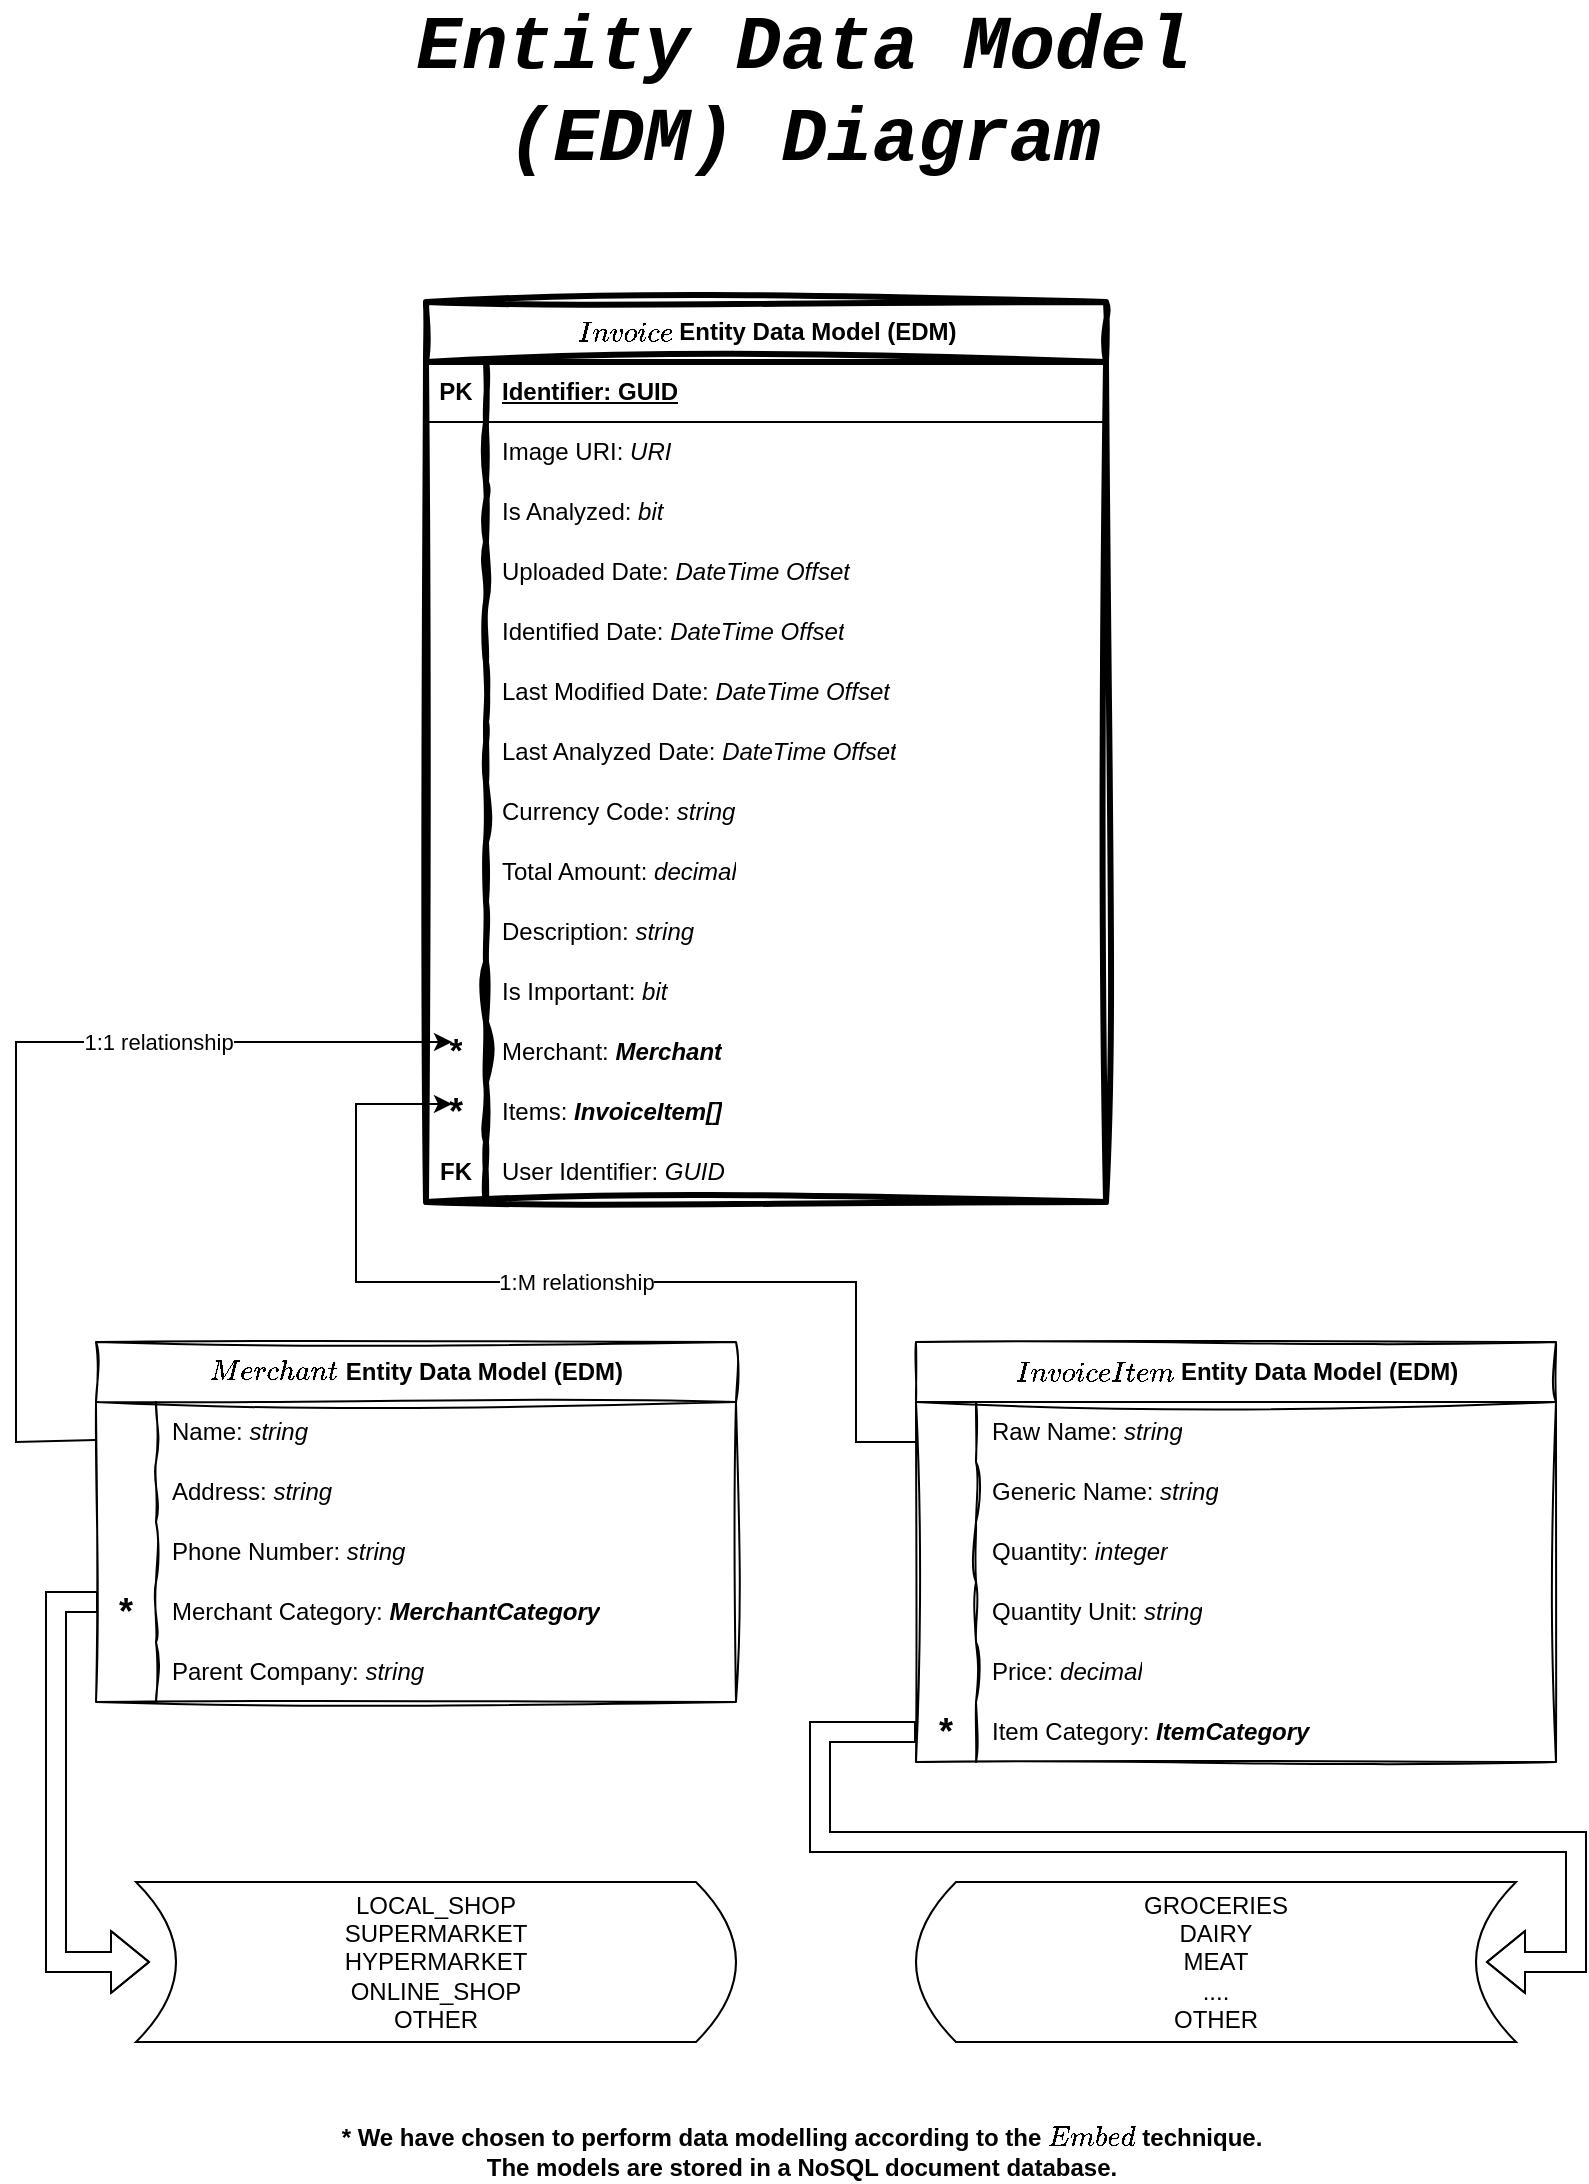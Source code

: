 <mxfile version="21.6.5" type="device">
  <diagram id="C5RBs43oDa-KdzZeNtuy" name="backend-invoice-domain">
    <mxGraphModel dx="1180" dy="965" grid="1" gridSize="10" guides="1" tooltips="1" connect="1" arrows="1" fold="1" page="1" pageScale="1" pageWidth="827" pageHeight="1169" math="0" shadow="0">
      <root>
        <mxCell id="WIyWlLk6GJQsqaUBKTNV-0" />
        <mxCell id="WIyWlLk6GJQsqaUBKTNV-1" parent="WIyWlLk6GJQsqaUBKTNV-0" />
        <mxCell id="pV_ybyLIaPTVDAG_Y9UA-63" value="`Invoice` Entity Data Model (EDM)" style="shape=table;startSize=30;container=1;collapsible=1;childLayout=tableLayout;fixedRows=1;rowLines=0;fontStyle=1;align=center;resizeLast=1;html=1;sketch=1;curveFitting=1;jiggle=2;strokeWidth=3;perimeterSpacing=8;" vertex="1" parent="WIyWlLk6GJQsqaUBKTNV-1">
          <mxGeometry x="225" y="190" width="340" height="450" as="geometry" />
        </mxCell>
        <mxCell id="pV_ybyLIaPTVDAG_Y9UA-64" value="" style="shape=tableRow;horizontal=0;startSize=0;swimlaneHead=0;swimlaneBody=0;fillColor=none;collapsible=0;dropTarget=0;points=[[0,0.5],[1,0.5]];portConstraint=eastwest;top=0;left=0;right=0;bottom=1;" vertex="1" parent="pV_ybyLIaPTVDAG_Y9UA-63">
          <mxGeometry y="30" width="340" height="30" as="geometry" />
        </mxCell>
        <mxCell id="pV_ybyLIaPTVDAG_Y9UA-65" value="PK" style="shape=partialRectangle;connectable=0;fillColor=none;top=0;left=0;bottom=0;right=0;fontStyle=1;overflow=hidden;whiteSpace=wrap;html=1;" vertex="1" parent="pV_ybyLIaPTVDAG_Y9UA-64">
          <mxGeometry width="30" height="30" as="geometry">
            <mxRectangle width="30" height="30" as="alternateBounds" />
          </mxGeometry>
        </mxCell>
        <mxCell id="pV_ybyLIaPTVDAG_Y9UA-66" value="Identifier: GUID" style="shape=partialRectangle;connectable=0;fillColor=none;top=0;left=0;bottom=0;right=0;align=left;spacingLeft=6;fontStyle=5;overflow=hidden;whiteSpace=wrap;html=1;" vertex="1" parent="pV_ybyLIaPTVDAG_Y9UA-64">
          <mxGeometry x="30" width="310" height="30" as="geometry">
            <mxRectangle width="310" height="30" as="alternateBounds" />
          </mxGeometry>
        </mxCell>
        <mxCell id="pV_ybyLIaPTVDAG_Y9UA-67" value="" style="shape=tableRow;horizontal=0;startSize=0;swimlaneHead=0;swimlaneBody=0;fillColor=none;collapsible=0;dropTarget=0;points=[[0,0.5],[1,0.5]];portConstraint=eastwest;top=0;left=0;right=0;bottom=0;" vertex="1" parent="pV_ybyLIaPTVDAG_Y9UA-63">
          <mxGeometry y="60" width="340" height="30" as="geometry" />
        </mxCell>
        <mxCell id="pV_ybyLIaPTVDAG_Y9UA-68" value="" style="shape=partialRectangle;connectable=0;fillColor=none;top=0;left=0;bottom=0;right=0;editable=1;overflow=hidden;whiteSpace=wrap;html=1;" vertex="1" parent="pV_ybyLIaPTVDAG_Y9UA-67">
          <mxGeometry width="30" height="30" as="geometry">
            <mxRectangle width="30" height="30" as="alternateBounds" />
          </mxGeometry>
        </mxCell>
        <mxCell id="pV_ybyLIaPTVDAG_Y9UA-69" value="Image URI: &lt;i&gt;URI&lt;/i&gt;" style="shape=partialRectangle;connectable=0;fillColor=none;top=0;left=0;bottom=0;right=0;align=left;spacingLeft=6;overflow=hidden;whiteSpace=wrap;html=1;" vertex="1" parent="pV_ybyLIaPTVDAG_Y9UA-67">
          <mxGeometry x="30" width="310" height="30" as="geometry">
            <mxRectangle width="310" height="30" as="alternateBounds" />
          </mxGeometry>
        </mxCell>
        <mxCell id="pV_ybyLIaPTVDAG_Y9UA-70" value="" style="shape=tableRow;horizontal=0;startSize=0;swimlaneHead=0;swimlaneBody=0;fillColor=none;collapsible=0;dropTarget=0;points=[[0,0.5],[1,0.5]];portConstraint=eastwest;top=0;left=0;right=0;bottom=0;" vertex="1" parent="pV_ybyLIaPTVDAG_Y9UA-63">
          <mxGeometry y="90" width="340" height="30" as="geometry" />
        </mxCell>
        <mxCell id="pV_ybyLIaPTVDAG_Y9UA-71" value="" style="shape=partialRectangle;connectable=0;fillColor=none;top=0;left=0;bottom=0;right=0;editable=1;overflow=hidden;whiteSpace=wrap;html=1;" vertex="1" parent="pV_ybyLIaPTVDAG_Y9UA-70">
          <mxGeometry width="30" height="30" as="geometry">
            <mxRectangle width="30" height="30" as="alternateBounds" />
          </mxGeometry>
        </mxCell>
        <mxCell id="pV_ybyLIaPTVDAG_Y9UA-72" value="Is Analyzed: &lt;i&gt;bit&lt;/i&gt;" style="shape=partialRectangle;connectable=0;fillColor=none;top=0;left=0;bottom=0;right=0;align=left;spacingLeft=6;overflow=hidden;whiteSpace=wrap;html=1;" vertex="1" parent="pV_ybyLIaPTVDAG_Y9UA-70">
          <mxGeometry x="30" width="310" height="30" as="geometry">
            <mxRectangle width="310" height="30" as="alternateBounds" />
          </mxGeometry>
        </mxCell>
        <mxCell id="pV_ybyLIaPTVDAG_Y9UA-73" value="" style="shape=tableRow;horizontal=0;startSize=0;swimlaneHead=0;swimlaneBody=0;fillColor=none;collapsible=0;dropTarget=0;points=[[0,0.5],[1,0.5]];portConstraint=eastwest;top=0;left=0;right=0;bottom=0;" vertex="1" parent="pV_ybyLIaPTVDAG_Y9UA-63">
          <mxGeometry y="120" width="340" height="30" as="geometry" />
        </mxCell>
        <mxCell id="pV_ybyLIaPTVDAG_Y9UA-74" value="" style="shape=partialRectangle;connectable=0;fillColor=none;top=0;left=0;bottom=0;right=0;editable=1;overflow=hidden;whiteSpace=wrap;html=1;" vertex="1" parent="pV_ybyLIaPTVDAG_Y9UA-73">
          <mxGeometry width="30" height="30" as="geometry">
            <mxRectangle width="30" height="30" as="alternateBounds" />
          </mxGeometry>
        </mxCell>
        <mxCell id="pV_ybyLIaPTVDAG_Y9UA-75" value="Uploaded Date: &lt;i&gt;DateTime Offset&lt;/i&gt;" style="shape=partialRectangle;connectable=0;fillColor=none;top=0;left=0;bottom=0;right=0;align=left;spacingLeft=6;overflow=hidden;whiteSpace=wrap;html=1;" vertex="1" parent="pV_ybyLIaPTVDAG_Y9UA-73">
          <mxGeometry x="30" width="310" height="30" as="geometry">
            <mxRectangle width="310" height="30" as="alternateBounds" />
          </mxGeometry>
        </mxCell>
        <mxCell id="pV_ybyLIaPTVDAG_Y9UA-76" value="" style="shape=tableRow;horizontal=0;startSize=0;swimlaneHead=0;swimlaneBody=0;fillColor=none;collapsible=0;dropTarget=0;points=[[0,0.5],[1,0.5]];portConstraint=eastwest;top=0;left=0;right=0;bottom=0;" vertex="1" parent="pV_ybyLIaPTVDAG_Y9UA-63">
          <mxGeometry y="150" width="340" height="30" as="geometry" />
        </mxCell>
        <mxCell id="pV_ybyLIaPTVDAG_Y9UA-77" value="" style="shape=partialRectangle;connectable=0;fillColor=none;top=0;left=0;bottom=0;right=0;editable=1;overflow=hidden;whiteSpace=wrap;html=1;" vertex="1" parent="pV_ybyLIaPTVDAG_Y9UA-76">
          <mxGeometry width="30" height="30" as="geometry">
            <mxRectangle width="30" height="30" as="alternateBounds" />
          </mxGeometry>
        </mxCell>
        <mxCell id="pV_ybyLIaPTVDAG_Y9UA-78" value="Identified Date: &lt;i&gt;DateTime Offset&lt;/i&gt;" style="shape=partialRectangle;connectable=0;fillColor=none;top=0;left=0;bottom=0;right=0;align=left;spacingLeft=6;overflow=hidden;whiteSpace=wrap;html=1;" vertex="1" parent="pV_ybyLIaPTVDAG_Y9UA-76">
          <mxGeometry x="30" width="310" height="30" as="geometry">
            <mxRectangle width="310" height="30" as="alternateBounds" />
          </mxGeometry>
        </mxCell>
        <mxCell id="pV_ybyLIaPTVDAG_Y9UA-79" value="" style="shape=tableRow;horizontal=0;startSize=0;swimlaneHead=0;swimlaneBody=0;fillColor=none;collapsible=0;dropTarget=0;points=[[0,0.5],[1,0.5]];portConstraint=eastwest;top=0;left=0;right=0;bottom=0;" vertex="1" parent="pV_ybyLIaPTVDAG_Y9UA-63">
          <mxGeometry y="180" width="340" height="30" as="geometry" />
        </mxCell>
        <mxCell id="pV_ybyLIaPTVDAG_Y9UA-80" value="" style="shape=partialRectangle;connectable=0;fillColor=none;top=0;left=0;bottom=0;right=0;editable=1;overflow=hidden;whiteSpace=wrap;html=1;" vertex="1" parent="pV_ybyLIaPTVDAG_Y9UA-79">
          <mxGeometry width="30" height="30" as="geometry">
            <mxRectangle width="30" height="30" as="alternateBounds" />
          </mxGeometry>
        </mxCell>
        <mxCell id="pV_ybyLIaPTVDAG_Y9UA-81" value="Last Modified Date: &lt;i&gt;DateTime Offset&lt;/i&gt;" style="shape=partialRectangle;connectable=0;fillColor=none;top=0;left=0;bottom=0;right=0;align=left;spacingLeft=6;overflow=hidden;whiteSpace=wrap;html=1;" vertex="1" parent="pV_ybyLIaPTVDAG_Y9UA-79">
          <mxGeometry x="30" width="310" height="30" as="geometry">
            <mxRectangle width="310" height="30" as="alternateBounds" />
          </mxGeometry>
        </mxCell>
        <mxCell id="pV_ybyLIaPTVDAG_Y9UA-82" value="" style="shape=tableRow;horizontal=0;startSize=0;swimlaneHead=0;swimlaneBody=0;fillColor=none;collapsible=0;dropTarget=0;points=[[0,0.5],[1,0.5]];portConstraint=eastwest;top=0;left=0;right=0;bottom=0;" vertex="1" parent="pV_ybyLIaPTVDAG_Y9UA-63">
          <mxGeometry y="210" width="340" height="30" as="geometry" />
        </mxCell>
        <mxCell id="pV_ybyLIaPTVDAG_Y9UA-83" value="" style="shape=partialRectangle;connectable=0;fillColor=none;top=0;left=0;bottom=0;right=0;editable=1;overflow=hidden;whiteSpace=wrap;html=1;" vertex="1" parent="pV_ybyLIaPTVDAG_Y9UA-82">
          <mxGeometry width="30" height="30" as="geometry">
            <mxRectangle width="30" height="30" as="alternateBounds" />
          </mxGeometry>
        </mxCell>
        <mxCell id="pV_ybyLIaPTVDAG_Y9UA-84" value="Last Analyzed Date: &lt;i&gt;DateTime Offset&lt;/i&gt;" style="shape=partialRectangle;connectable=0;fillColor=none;top=0;left=0;bottom=0;right=0;align=left;spacingLeft=6;overflow=hidden;whiteSpace=wrap;html=1;" vertex="1" parent="pV_ybyLIaPTVDAG_Y9UA-82">
          <mxGeometry x="30" width="310" height="30" as="geometry">
            <mxRectangle width="310" height="30" as="alternateBounds" />
          </mxGeometry>
        </mxCell>
        <mxCell id="pV_ybyLIaPTVDAG_Y9UA-85" value="" style="shape=tableRow;horizontal=0;startSize=0;swimlaneHead=0;swimlaneBody=0;fillColor=none;collapsible=0;dropTarget=0;points=[[0,0.5],[1,0.5]];portConstraint=eastwest;top=0;left=0;right=0;bottom=0;" vertex="1" parent="pV_ybyLIaPTVDAG_Y9UA-63">
          <mxGeometry y="240" width="340" height="30" as="geometry" />
        </mxCell>
        <mxCell id="pV_ybyLIaPTVDAG_Y9UA-86" value="" style="shape=partialRectangle;connectable=0;fillColor=none;top=0;left=0;bottom=0;right=0;editable=1;overflow=hidden;whiteSpace=wrap;html=1;" vertex="1" parent="pV_ybyLIaPTVDAG_Y9UA-85">
          <mxGeometry width="30" height="30" as="geometry">
            <mxRectangle width="30" height="30" as="alternateBounds" />
          </mxGeometry>
        </mxCell>
        <mxCell id="pV_ybyLIaPTVDAG_Y9UA-87" value="Currency Code: &lt;i&gt;string&lt;/i&gt;" style="shape=partialRectangle;connectable=0;fillColor=none;top=0;left=0;bottom=0;right=0;align=left;spacingLeft=6;overflow=hidden;whiteSpace=wrap;html=1;" vertex="1" parent="pV_ybyLIaPTVDAG_Y9UA-85">
          <mxGeometry x="30" width="310" height="30" as="geometry">
            <mxRectangle width="310" height="30" as="alternateBounds" />
          </mxGeometry>
        </mxCell>
        <mxCell id="pV_ybyLIaPTVDAG_Y9UA-88" value="" style="shape=tableRow;horizontal=0;startSize=0;swimlaneHead=0;swimlaneBody=0;fillColor=none;collapsible=0;dropTarget=0;points=[[0,0.5],[1,0.5]];portConstraint=eastwest;top=0;left=0;right=0;bottom=0;" vertex="1" parent="pV_ybyLIaPTVDAG_Y9UA-63">
          <mxGeometry y="270" width="340" height="30" as="geometry" />
        </mxCell>
        <mxCell id="pV_ybyLIaPTVDAG_Y9UA-89" value="" style="shape=partialRectangle;connectable=0;fillColor=none;top=0;left=0;bottom=0;right=0;editable=1;overflow=hidden;whiteSpace=wrap;html=1;" vertex="1" parent="pV_ybyLIaPTVDAG_Y9UA-88">
          <mxGeometry width="30" height="30" as="geometry">
            <mxRectangle width="30" height="30" as="alternateBounds" />
          </mxGeometry>
        </mxCell>
        <mxCell id="pV_ybyLIaPTVDAG_Y9UA-90" value="Total Amount: &lt;i&gt;decimal&lt;/i&gt;" style="shape=partialRectangle;connectable=0;fillColor=none;top=0;left=0;bottom=0;right=0;align=left;spacingLeft=6;overflow=hidden;whiteSpace=wrap;html=1;" vertex="1" parent="pV_ybyLIaPTVDAG_Y9UA-88">
          <mxGeometry x="30" width="310" height="30" as="geometry">
            <mxRectangle width="310" height="30" as="alternateBounds" />
          </mxGeometry>
        </mxCell>
        <mxCell id="pV_ybyLIaPTVDAG_Y9UA-91" value="" style="shape=tableRow;horizontal=0;startSize=0;swimlaneHead=0;swimlaneBody=0;fillColor=none;collapsible=0;dropTarget=0;points=[[0,0.5],[1,0.5]];portConstraint=eastwest;top=0;left=0;right=0;bottom=0;" vertex="1" parent="pV_ybyLIaPTVDAG_Y9UA-63">
          <mxGeometry y="300" width="340" height="30" as="geometry" />
        </mxCell>
        <mxCell id="pV_ybyLIaPTVDAG_Y9UA-92" value="" style="shape=partialRectangle;connectable=0;fillColor=none;top=0;left=0;bottom=0;right=0;editable=1;overflow=hidden;whiteSpace=wrap;html=1;" vertex="1" parent="pV_ybyLIaPTVDAG_Y9UA-91">
          <mxGeometry width="30" height="30" as="geometry">
            <mxRectangle width="30" height="30" as="alternateBounds" />
          </mxGeometry>
        </mxCell>
        <mxCell id="pV_ybyLIaPTVDAG_Y9UA-93" value="Description: &lt;i&gt;string&lt;/i&gt;" style="shape=partialRectangle;connectable=0;fillColor=none;top=0;left=0;bottom=0;right=0;align=left;spacingLeft=6;overflow=hidden;whiteSpace=wrap;html=1;" vertex="1" parent="pV_ybyLIaPTVDAG_Y9UA-91">
          <mxGeometry x="30" width="310" height="30" as="geometry">
            <mxRectangle width="310" height="30" as="alternateBounds" />
          </mxGeometry>
        </mxCell>
        <mxCell id="pV_ybyLIaPTVDAG_Y9UA-94" value="" style="shape=tableRow;horizontal=0;startSize=0;swimlaneHead=0;swimlaneBody=0;fillColor=none;collapsible=0;dropTarget=0;points=[[0,0.5],[1,0.5]];portConstraint=eastwest;top=0;left=0;right=0;bottom=0;" vertex="1" parent="pV_ybyLIaPTVDAG_Y9UA-63">
          <mxGeometry y="330" width="340" height="30" as="geometry" />
        </mxCell>
        <mxCell id="pV_ybyLIaPTVDAG_Y9UA-95" value="" style="shape=partialRectangle;connectable=0;fillColor=none;top=0;left=0;bottom=0;right=0;editable=1;overflow=hidden;whiteSpace=wrap;html=1;" vertex="1" parent="pV_ybyLIaPTVDAG_Y9UA-94">
          <mxGeometry width="30" height="30" as="geometry">
            <mxRectangle width="30" height="30" as="alternateBounds" />
          </mxGeometry>
        </mxCell>
        <mxCell id="pV_ybyLIaPTVDAG_Y9UA-96" value="Is Important: &lt;i&gt;bit&lt;/i&gt;" style="shape=partialRectangle;connectable=0;fillColor=none;top=0;left=0;bottom=0;right=0;align=left;spacingLeft=6;overflow=hidden;whiteSpace=wrap;html=1;" vertex="1" parent="pV_ybyLIaPTVDAG_Y9UA-94">
          <mxGeometry x="30" width="310" height="30" as="geometry">
            <mxRectangle width="310" height="30" as="alternateBounds" />
          </mxGeometry>
        </mxCell>
        <mxCell id="pV_ybyLIaPTVDAG_Y9UA-134" value="" style="shape=tableRow;horizontal=0;startSize=0;swimlaneHead=0;swimlaneBody=0;fillColor=none;collapsible=0;dropTarget=0;points=[[0,0.5],[1,0.5]];portConstraint=eastwest;top=0;left=0;right=0;bottom=0;" vertex="1" parent="pV_ybyLIaPTVDAG_Y9UA-63">
          <mxGeometry y="360" width="340" height="30" as="geometry" />
        </mxCell>
        <mxCell id="pV_ybyLIaPTVDAG_Y9UA-135" value="&lt;b&gt;&lt;font style=&quot;font-size: 17px;&quot;&gt;*&lt;/font&gt;&lt;/b&gt;" style="shape=partialRectangle;connectable=0;fillColor=none;top=0;left=0;bottom=0;right=0;editable=1;overflow=hidden;whiteSpace=wrap;html=1;" vertex="1" parent="pV_ybyLIaPTVDAG_Y9UA-134">
          <mxGeometry width="30" height="30" as="geometry">
            <mxRectangle width="30" height="30" as="alternateBounds" />
          </mxGeometry>
        </mxCell>
        <mxCell id="pV_ybyLIaPTVDAG_Y9UA-136" value="Merchant: &lt;i&gt;&lt;b&gt;Merchant&lt;/b&gt;&lt;/i&gt;" style="shape=partialRectangle;connectable=0;fillColor=none;top=0;left=0;bottom=0;right=0;align=left;spacingLeft=6;overflow=hidden;whiteSpace=wrap;html=1;" vertex="1" parent="pV_ybyLIaPTVDAG_Y9UA-134">
          <mxGeometry x="30" width="310" height="30" as="geometry">
            <mxRectangle width="310" height="30" as="alternateBounds" />
          </mxGeometry>
        </mxCell>
        <mxCell id="pV_ybyLIaPTVDAG_Y9UA-137" value="" style="shape=tableRow;horizontal=0;startSize=0;swimlaneHead=0;swimlaneBody=0;fillColor=none;collapsible=0;dropTarget=0;points=[[0,0.5],[1,0.5]];portConstraint=eastwest;top=0;left=0;right=0;bottom=0;" vertex="1" parent="pV_ybyLIaPTVDAG_Y9UA-63">
          <mxGeometry y="390" width="340" height="30" as="geometry" />
        </mxCell>
        <mxCell id="pV_ybyLIaPTVDAG_Y9UA-138" value="&lt;b&gt;&lt;font style=&quot;font-size: 18px;&quot;&gt;*&lt;/font&gt;&lt;/b&gt;" style="shape=partialRectangle;connectable=0;fillColor=none;top=0;left=0;bottom=0;right=0;editable=1;overflow=hidden;whiteSpace=wrap;html=1;" vertex="1" parent="pV_ybyLIaPTVDAG_Y9UA-137">
          <mxGeometry width="30" height="30" as="geometry">
            <mxRectangle width="30" height="30" as="alternateBounds" />
          </mxGeometry>
        </mxCell>
        <mxCell id="pV_ybyLIaPTVDAG_Y9UA-139" value="Items: &lt;b&gt;&lt;i&gt;Invoice&lt;/i&gt;&lt;/b&gt;&lt;i&gt;&lt;b&gt;Item[]&lt;/b&gt;&lt;/i&gt;" style="shape=partialRectangle;connectable=0;fillColor=none;top=0;left=0;bottom=0;right=0;align=left;spacingLeft=6;overflow=hidden;whiteSpace=wrap;html=1;" vertex="1" parent="pV_ybyLIaPTVDAG_Y9UA-137">
          <mxGeometry x="30" width="310" height="30" as="geometry">
            <mxRectangle width="310" height="30" as="alternateBounds" />
          </mxGeometry>
        </mxCell>
        <mxCell id="pV_ybyLIaPTVDAG_Y9UA-131" value="" style="shape=tableRow;horizontal=0;startSize=0;swimlaneHead=0;swimlaneBody=0;fillColor=none;collapsible=0;dropTarget=0;points=[[0,0.5],[1,0.5]];portConstraint=eastwest;top=0;left=0;right=0;bottom=0;" vertex="1" parent="pV_ybyLIaPTVDAG_Y9UA-63">
          <mxGeometry y="420" width="340" height="30" as="geometry" />
        </mxCell>
        <mxCell id="pV_ybyLIaPTVDAG_Y9UA-132" value="&lt;b&gt;FK&lt;/b&gt;" style="shape=partialRectangle;connectable=0;fillColor=none;top=0;left=0;bottom=0;right=0;editable=1;overflow=hidden;whiteSpace=wrap;html=1;" vertex="1" parent="pV_ybyLIaPTVDAG_Y9UA-131">
          <mxGeometry width="30" height="30" as="geometry">
            <mxRectangle width="30" height="30" as="alternateBounds" />
          </mxGeometry>
        </mxCell>
        <mxCell id="pV_ybyLIaPTVDAG_Y9UA-133" value="User Identifier: &lt;i&gt;GUID&lt;/i&gt;" style="shape=partialRectangle;connectable=0;fillColor=none;top=0;left=0;bottom=0;right=0;align=left;spacingLeft=6;overflow=hidden;whiteSpace=wrap;html=1;" vertex="1" parent="pV_ybyLIaPTVDAG_Y9UA-131">
          <mxGeometry x="30" width="310" height="30" as="geometry">
            <mxRectangle width="310" height="30" as="alternateBounds" />
          </mxGeometry>
        </mxCell>
        <mxCell id="pV_ybyLIaPTVDAG_Y9UA-143" value="`Merchant` Entity Data Model (EDM)" style="shape=table;startSize=30;container=1;collapsible=1;childLayout=tableLayout;fixedRows=1;rowLines=0;fontStyle=1;align=center;resizeLast=1;html=1;sketch=1;curveFitting=1;jiggle=2;" vertex="1" parent="WIyWlLk6GJQsqaUBKTNV-1">
          <mxGeometry x="60" y="710" width="320" height="180" as="geometry" />
        </mxCell>
        <mxCell id="pV_ybyLIaPTVDAG_Y9UA-147" value="" style="shape=tableRow;horizontal=0;startSize=0;swimlaneHead=0;swimlaneBody=0;fillColor=none;collapsible=0;dropTarget=0;points=[[0,0.5],[1,0.5]];portConstraint=eastwest;top=0;left=0;right=0;bottom=0;" vertex="1" parent="pV_ybyLIaPTVDAG_Y9UA-143">
          <mxGeometry y="30" width="320" height="30" as="geometry" />
        </mxCell>
        <mxCell id="pV_ybyLIaPTVDAG_Y9UA-148" value="" style="shape=partialRectangle;connectable=0;fillColor=none;top=0;left=0;bottom=0;right=0;editable=1;overflow=hidden;whiteSpace=wrap;html=1;" vertex="1" parent="pV_ybyLIaPTVDAG_Y9UA-147">
          <mxGeometry width="30" height="30" as="geometry">
            <mxRectangle width="30" height="30" as="alternateBounds" />
          </mxGeometry>
        </mxCell>
        <mxCell id="pV_ybyLIaPTVDAG_Y9UA-149" value="Name: &lt;i&gt;string&lt;/i&gt;" style="shape=partialRectangle;connectable=0;fillColor=none;top=0;left=0;bottom=0;right=0;align=left;spacingLeft=6;overflow=hidden;whiteSpace=wrap;html=1;" vertex="1" parent="pV_ybyLIaPTVDAG_Y9UA-147">
          <mxGeometry x="30" width="290" height="30" as="geometry">
            <mxRectangle width="290" height="30" as="alternateBounds" />
          </mxGeometry>
        </mxCell>
        <mxCell id="pV_ybyLIaPTVDAG_Y9UA-150" value="" style="shape=tableRow;horizontal=0;startSize=0;swimlaneHead=0;swimlaneBody=0;fillColor=none;collapsible=0;dropTarget=0;points=[[0,0.5],[1,0.5]];portConstraint=eastwest;top=0;left=0;right=0;bottom=0;" vertex="1" parent="pV_ybyLIaPTVDAG_Y9UA-143">
          <mxGeometry y="60" width="320" height="30" as="geometry" />
        </mxCell>
        <mxCell id="pV_ybyLIaPTVDAG_Y9UA-151" value="" style="shape=partialRectangle;connectable=0;fillColor=none;top=0;left=0;bottom=0;right=0;editable=1;overflow=hidden;whiteSpace=wrap;html=1;" vertex="1" parent="pV_ybyLIaPTVDAG_Y9UA-150">
          <mxGeometry width="30" height="30" as="geometry">
            <mxRectangle width="30" height="30" as="alternateBounds" />
          </mxGeometry>
        </mxCell>
        <mxCell id="pV_ybyLIaPTVDAG_Y9UA-152" value="Address: &lt;i&gt;string&lt;/i&gt;" style="shape=partialRectangle;connectable=0;fillColor=none;top=0;left=0;bottom=0;right=0;align=left;spacingLeft=6;overflow=hidden;whiteSpace=wrap;html=1;" vertex="1" parent="pV_ybyLIaPTVDAG_Y9UA-150">
          <mxGeometry x="30" width="290" height="30" as="geometry">
            <mxRectangle width="290" height="30" as="alternateBounds" />
          </mxGeometry>
        </mxCell>
        <mxCell id="pV_ybyLIaPTVDAG_Y9UA-153" value="" style="shape=tableRow;horizontal=0;startSize=0;swimlaneHead=0;swimlaneBody=0;fillColor=none;collapsible=0;dropTarget=0;points=[[0,0.5],[1,0.5]];portConstraint=eastwest;top=0;left=0;right=0;bottom=0;" vertex="1" parent="pV_ybyLIaPTVDAG_Y9UA-143">
          <mxGeometry y="90" width="320" height="30" as="geometry" />
        </mxCell>
        <mxCell id="pV_ybyLIaPTVDAG_Y9UA-154" value="" style="shape=partialRectangle;connectable=0;fillColor=none;top=0;left=0;bottom=0;right=0;editable=1;overflow=hidden;whiteSpace=wrap;html=1;" vertex="1" parent="pV_ybyLIaPTVDAG_Y9UA-153">
          <mxGeometry width="30" height="30" as="geometry">
            <mxRectangle width="30" height="30" as="alternateBounds" />
          </mxGeometry>
        </mxCell>
        <mxCell id="pV_ybyLIaPTVDAG_Y9UA-155" value="Phone Number: &lt;i&gt;string&lt;/i&gt;" style="shape=partialRectangle;connectable=0;fillColor=none;top=0;left=0;bottom=0;right=0;align=left;spacingLeft=6;overflow=hidden;whiteSpace=wrap;html=1;" vertex="1" parent="pV_ybyLIaPTVDAG_Y9UA-153">
          <mxGeometry x="30" width="290" height="30" as="geometry">
            <mxRectangle width="290" height="30" as="alternateBounds" />
          </mxGeometry>
        </mxCell>
        <mxCell id="pV_ybyLIaPTVDAG_Y9UA-156" value="" style="shape=tableRow;horizontal=0;startSize=0;swimlaneHead=0;swimlaneBody=0;fillColor=none;collapsible=0;dropTarget=0;points=[[0,0.5],[1,0.5]];portConstraint=eastwest;top=0;left=0;right=0;bottom=0;" vertex="1" parent="pV_ybyLIaPTVDAG_Y9UA-143">
          <mxGeometry y="120" width="320" height="30" as="geometry" />
        </mxCell>
        <mxCell id="pV_ybyLIaPTVDAG_Y9UA-157" value="&lt;b&gt;&lt;font style=&quot;font-size: 18px;&quot;&gt;*&lt;/font&gt;&lt;/b&gt;" style="shape=partialRectangle;connectable=0;fillColor=none;top=0;left=0;bottom=0;right=0;editable=1;overflow=hidden;whiteSpace=wrap;html=1;" vertex="1" parent="pV_ybyLIaPTVDAG_Y9UA-156">
          <mxGeometry width="30" height="30" as="geometry">
            <mxRectangle width="30" height="30" as="alternateBounds" />
          </mxGeometry>
        </mxCell>
        <mxCell id="pV_ybyLIaPTVDAG_Y9UA-158" value="Merchant Category: &lt;i&gt;&lt;b&gt;MerchantCategory&lt;/b&gt;&lt;/i&gt;" style="shape=partialRectangle;connectable=0;fillColor=none;top=0;left=0;bottom=0;right=0;align=left;spacingLeft=6;overflow=hidden;whiteSpace=wrap;html=1;" vertex="1" parent="pV_ybyLIaPTVDAG_Y9UA-156">
          <mxGeometry x="30" width="290" height="30" as="geometry">
            <mxRectangle width="290" height="30" as="alternateBounds" />
          </mxGeometry>
        </mxCell>
        <mxCell id="pV_ybyLIaPTVDAG_Y9UA-159" value="" style="shape=tableRow;horizontal=0;startSize=0;swimlaneHead=0;swimlaneBody=0;fillColor=none;collapsible=0;dropTarget=0;points=[[0,0.5],[1,0.5]];portConstraint=eastwest;top=0;left=0;right=0;bottom=0;" vertex="1" parent="pV_ybyLIaPTVDAG_Y9UA-143">
          <mxGeometry y="150" width="320" height="30" as="geometry" />
        </mxCell>
        <mxCell id="pV_ybyLIaPTVDAG_Y9UA-160" value="" style="shape=partialRectangle;connectable=0;fillColor=none;top=0;left=0;bottom=0;right=0;editable=1;overflow=hidden;whiteSpace=wrap;html=1;" vertex="1" parent="pV_ybyLIaPTVDAG_Y9UA-159">
          <mxGeometry width="30" height="30" as="geometry">
            <mxRectangle width="30" height="30" as="alternateBounds" />
          </mxGeometry>
        </mxCell>
        <mxCell id="pV_ybyLIaPTVDAG_Y9UA-161" value="Parent Company: &lt;i&gt;string&lt;/i&gt;" style="shape=partialRectangle;connectable=0;fillColor=none;top=0;left=0;bottom=0;right=0;align=left;spacingLeft=6;overflow=hidden;whiteSpace=wrap;html=1;" vertex="1" parent="pV_ybyLIaPTVDAG_Y9UA-159">
          <mxGeometry x="30" width="290" height="30" as="geometry">
            <mxRectangle width="290" height="30" as="alternateBounds" />
          </mxGeometry>
        </mxCell>
        <mxCell id="pV_ybyLIaPTVDAG_Y9UA-188" value="&lt;span&gt;&lt;i&gt;&lt;font face=&quot;Courier New&quot; style=&quot;font-size: 38px;&quot;&gt;Entity Data Model (EDM) Diagram&lt;/font&gt;&lt;/i&gt;&lt;/span&gt;" style="text;html=1;strokeColor=none;fillColor=none;align=center;verticalAlign=middle;whiteSpace=wrap;rounded=0;fontStyle=1" vertex="1" parent="WIyWlLk6GJQsqaUBKTNV-1">
          <mxGeometry x="219" y="70" width="390" height="30" as="geometry" />
        </mxCell>
        <mxCell id="pV_ybyLIaPTVDAG_Y9UA-190" value="" style="endArrow=classic;startArrow=none;html=1;rounded=0;strokeColor=default;labelBorderColor=none;startFill=0;" edge="1" parent="WIyWlLk6GJQsqaUBKTNV-1">
          <mxGeometry width="50" height="50" relative="1" as="geometry">
            <mxPoint x="60.0" y="759" as="sourcePoint" />
            <mxPoint x="238" y="560" as="targetPoint" />
            <Array as="points">
              <mxPoint x="20" y="760" />
              <mxPoint x="20" y="560" />
            </Array>
          </mxGeometry>
        </mxCell>
        <mxCell id="pV_ybyLIaPTVDAG_Y9UA-191" value="1:1 relationship" style="edgeLabel;html=1;align=center;verticalAlign=middle;resizable=0;points=[];" vertex="1" connectable="0" parent="pV_ybyLIaPTVDAG_Y9UA-190">
          <mxGeometry x="0.231" y="4" relative="1" as="geometry">
            <mxPoint x="29" y="4" as="offset" />
          </mxGeometry>
        </mxCell>
        <mxCell id="pV_ybyLIaPTVDAG_Y9UA-192" value="`Invoice Item` Entity Data Model (EDM)" style="shape=table;startSize=30;container=1;collapsible=1;childLayout=tableLayout;fixedRows=1;rowLines=0;fontStyle=1;align=center;resizeLast=1;html=1;sketch=1;curveFitting=1;jiggle=2;" vertex="1" parent="WIyWlLk6GJQsqaUBKTNV-1">
          <mxGeometry x="470" y="710" width="320" height="210" as="geometry" />
        </mxCell>
        <mxCell id="pV_ybyLIaPTVDAG_Y9UA-196" value="" style="shape=tableRow;horizontal=0;startSize=0;swimlaneHead=0;swimlaneBody=0;fillColor=none;collapsible=0;dropTarget=0;points=[[0,0.5],[1,0.5]];portConstraint=eastwest;top=0;left=0;right=0;bottom=0;" vertex="1" parent="pV_ybyLIaPTVDAG_Y9UA-192">
          <mxGeometry y="30" width="320" height="30" as="geometry" />
        </mxCell>
        <mxCell id="pV_ybyLIaPTVDAG_Y9UA-197" value="" style="shape=partialRectangle;connectable=0;fillColor=none;top=0;left=0;bottom=0;right=0;editable=1;overflow=hidden;whiteSpace=wrap;html=1;" vertex="1" parent="pV_ybyLIaPTVDAG_Y9UA-196">
          <mxGeometry width="30" height="30" as="geometry">
            <mxRectangle width="30" height="30" as="alternateBounds" />
          </mxGeometry>
        </mxCell>
        <mxCell id="pV_ybyLIaPTVDAG_Y9UA-198" value="Raw Name: &lt;i&gt;string&lt;/i&gt;" style="shape=partialRectangle;connectable=0;fillColor=none;top=0;left=0;bottom=0;right=0;align=left;spacingLeft=6;overflow=hidden;whiteSpace=wrap;html=1;" vertex="1" parent="pV_ybyLIaPTVDAG_Y9UA-196">
          <mxGeometry x="30" width="290" height="30" as="geometry">
            <mxRectangle width="290" height="30" as="alternateBounds" />
          </mxGeometry>
        </mxCell>
        <mxCell id="pV_ybyLIaPTVDAG_Y9UA-199" value="" style="shape=tableRow;horizontal=0;startSize=0;swimlaneHead=0;swimlaneBody=0;fillColor=none;collapsible=0;dropTarget=0;points=[[0,0.5],[1,0.5]];portConstraint=eastwest;top=0;left=0;right=0;bottom=0;" vertex="1" parent="pV_ybyLIaPTVDAG_Y9UA-192">
          <mxGeometry y="60" width="320" height="30" as="geometry" />
        </mxCell>
        <mxCell id="pV_ybyLIaPTVDAG_Y9UA-200" value="" style="shape=partialRectangle;connectable=0;fillColor=none;top=0;left=0;bottom=0;right=0;editable=1;overflow=hidden;whiteSpace=wrap;html=1;" vertex="1" parent="pV_ybyLIaPTVDAG_Y9UA-199">
          <mxGeometry width="30" height="30" as="geometry">
            <mxRectangle width="30" height="30" as="alternateBounds" />
          </mxGeometry>
        </mxCell>
        <mxCell id="pV_ybyLIaPTVDAG_Y9UA-201" value="Generic Name: &lt;i&gt;string&lt;/i&gt;" style="shape=partialRectangle;connectable=0;fillColor=none;top=0;left=0;bottom=0;right=0;align=left;spacingLeft=6;overflow=hidden;whiteSpace=wrap;html=1;" vertex="1" parent="pV_ybyLIaPTVDAG_Y9UA-199">
          <mxGeometry x="30" width="290" height="30" as="geometry">
            <mxRectangle width="290" height="30" as="alternateBounds" />
          </mxGeometry>
        </mxCell>
        <mxCell id="pV_ybyLIaPTVDAG_Y9UA-202" value="" style="shape=tableRow;horizontal=0;startSize=0;swimlaneHead=0;swimlaneBody=0;fillColor=none;collapsible=0;dropTarget=0;points=[[0,0.5],[1,0.5]];portConstraint=eastwest;top=0;left=0;right=0;bottom=0;" vertex="1" parent="pV_ybyLIaPTVDAG_Y9UA-192">
          <mxGeometry y="90" width="320" height="30" as="geometry" />
        </mxCell>
        <mxCell id="pV_ybyLIaPTVDAG_Y9UA-203" value="" style="shape=partialRectangle;connectable=0;fillColor=none;top=0;left=0;bottom=0;right=0;editable=1;overflow=hidden;whiteSpace=wrap;html=1;" vertex="1" parent="pV_ybyLIaPTVDAG_Y9UA-202">
          <mxGeometry width="30" height="30" as="geometry">
            <mxRectangle width="30" height="30" as="alternateBounds" />
          </mxGeometry>
        </mxCell>
        <mxCell id="pV_ybyLIaPTVDAG_Y9UA-204" value="Quantity: &lt;i&gt;integer&lt;/i&gt;" style="shape=partialRectangle;connectable=0;fillColor=none;top=0;left=0;bottom=0;right=0;align=left;spacingLeft=6;overflow=hidden;whiteSpace=wrap;html=1;" vertex="1" parent="pV_ybyLIaPTVDAG_Y9UA-202">
          <mxGeometry x="30" width="290" height="30" as="geometry">
            <mxRectangle width="290" height="30" as="alternateBounds" />
          </mxGeometry>
        </mxCell>
        <mxCell id="pV_ybyLIaPTVDAG_Y9UA-205" value="" style="shape=tableRow;horizontal=0;startSize=0;swimlaneHead=0;swimlaneBody=0;fillColor=none;collapsible=0;dropTarget=0;points=[[0,0.5],[1,0.5]];portConstraint=eastwest;top=0;left=0;right=0;bottom=0;" vertex="1" parent="pV_ybyLIaPTVDAG_Y9UA-192">
          <mxGeometry y="120" width="320" height="30" as="geometry" />
        </mxCell>
        <mxCell id="pV_ybyLIaPTVDAG_Y9UA-206" value="" style="shape=partialRectangle;connectable=0;fillColor=none;top=0;left=0;bottom=0;right=0;editable=1;overflow=hidden;whiteSpace=wrap;html=1;" vertex="1" parent="pV_ybyLIaPTVDAG_Y9UA-205">
          <mxGeometry width="30" height="30" as="geometry">
            <mxRectangle width="30" height="30" as="alternateBounds" />
          </mxGeometry>
        </mxCell>
        <mxCell id="pV_ybyLIaPTVDAG_Y9UA-207" value="Quantity Unit: &lt;i&gt;string&lt;/i&gt;" style="shape=partialRectangle;connectable=0;fillColor=none;top=0;left=0;bottom=0;right=0;align=left;spacingLeft=6;overflow=hidden;whiteSpace=wrap;html=1;" vertex="1" parent="pV_ybyLIaPTVDAG_Y9UA-205">
          <mxGeometry x="30" width="290" height="30" as="geometry">
            <mxRectangle width="290" height="30" as="alternateBounds" />
          </mxGeometry>
        </mxCell>
        <mxCell id="pV_ybyLIaPTVDAG_Y9UA-208" value="" style="shape=tableRow;horizontal=0;startSize=0;swimlaneHead=0;swimlaneBody=0;fillColor=none;collapsible=0;dropTarget=0;points=[[0,0.5],[1,0.5]];portConstraint=eastwest;top=0;left=0;right=0;bottom=0;" vertex="1" parent="pV_ybyLIaPTVDAG_Y9UA-192">
          <mxGeometry y="150" width="320" height="30" as="geometry" />
        </mxCell>
        <mxCell id="pV_ybyLIaPTVDAG_Y9UA-209" value="" style="shape=partialRectangle;connectable=0;fillColor=none;top=0;left=0;bottom=0;right=0;editable=1;overflow=hidden;whiteSpace=wrap;html=1;" vertex="1" parent="pV_ybyLIaPTVDAG_Y9UA-208">
          <mxGeometry width="30" height="30" as="geometry">
            <mxRectangle width="30" height="30" as="alternateBounds" />
          </mxGeometry>
        </mxCell>
        <mxCell id="pV_ybyLIaPTVDAG_Y9UA-210" value="Price: &lt;i&gt;decimal&lt;/i&gt;" style="shape=partialRectangle;connectable=0;fillColor=none;top=0;left=0;bottom=0;right=0;align=left;spacingLeft=6;overflow=hidden;whiteSpace=wrap;html=1;" vertex="1" parent="pV_ybyLIaPTVDAG_Y9UA-208">
          <mxGeometry x="30" width="290" height="30" as="geometry">
            <mxRectangle width="290" height="30" as="alternateBounds" />
          </mxGeometry>
        </mxCell>
        <mxCell id="pV_ybyLIaPTVDAG_Y9UA-234" value="" style="shape=tableRow;horizontal=0;startSize=0;swimlaneHead=0;swimlaneBody=0;fillColor=none;collapsible=0;dropTarget=0;points=[[0,0.5],[1,0.5]];portConstraint=eastwest;top=0;left=0;right=0;bottom=0;" vertex="1" parent="pV_ybyLIaPTVDAG_Y9UA-192">
          <mxGeometry y="180" width="320" height="30" as="geometry" />
        </mxCell>
        <mxCell id="pV_ybyLIaPTVDAG_Y9UA-235" value="&lt;b&gt;&lt;font style=&quot;font-size: 18px;&quot;&gt;*&lt;/font&gt;&lt;/b&gt;" style="shape=partialRectangle;connectable=0;fillColor=none;top=0;left=0;bottom=0;right=0;editable=1;overflow=hidden;whiteSpace=wrap;html=1;" vertex="1" parent="pV_ybyLIaPTVDAG_Y9UA-234">
          <mxGeometry width="30" height="30" as="geometry">
            <mxRectangle width="30" height="30" as="alternateBounds" />
          </mxGeometry>
        </mxCell>
        <mxCell id="pV_ybyLIaPTVDAG_Y9UA-236" value="Item Category: &lt;i&gt;&lt;b&gt;ItemCategory&lt;/b&gt;&lt;/i&gt;" style="shape=partialRectangle;connectable=0;fillColor=none;top=0;left=0;bottom=0;right=0;align=left;spacingLeft=6;overflow=hidden;whiteSpace=wrap;html=1;" vertex="1" parent="pV_ybyLIaPTVDAG_Y9UA-234">
          <mxGeometry x="30" width="290" height="30" as="geometry">
            <mxRectangle width="290" height="30" as="alternateBounds" />
          </mxGeometry>
        </mxCell>
        <mxCell id="pV_ybyLIaPTVDAG_Y9UA-232" value="LOCAL_SHOP&lt;br&gt;SUPERMARKET&lt;br&gt;HYPERMARKET&lt;br&gt;ONLINE_SHOP&lt;br&gt;OTHER" style="shape=dataStorage;whiteSpace=wrap;html=1;fixedSize=1;direction=west;" vertex="1" parent="WIyWlLk6GJQsqaUBKTNV-1">
          <mxGeometry x="80" y="980" width="300" height="80" as="geometry" />
        </mxCell>
        <mxCell id="pV_ybyLIaPTVDAG_Y9UA-233" value="" style="shape=flexArrow;endArrow=classic;html=1;rounded=0;" edge="1" parent="WIyWlLk6GJQsqaUBKTNV-1">
          <mxGeometry width="50" height="50" relative="1" as="geometry">
            <mxPoint x="61" y="840" as="sourcePoint" />
            <mxPoint x="87" y="1020" as="targetPoint" />
            <Array as="points">
              <mxPoint x="40" y="840" />
              <mxPoint x="40" y="1020" />
            </Array>
          </mxGeometry>
        </mxCell>
        <mxCell id="pV_ybyLIaPTVDAG_Y9UA-237" value="" style="endArrow=classic;html=1;rounded=0;" edge="1" parent="WIyWlLk6GJQsqaUBKTNV-1" source="pV_ybyLIaPTVDAG_Y9UA-196">
          <mxGeometry width="50" height="50" relative="1" as="geometry">
            <mxPoint x="440" y="770" as="sourcePoint" />
            <mxPoint x="238" y="591" as="targetPoint" />
            <Array as="points">
              <mxPoint x="470" y="760" />
              <mxPoint x="440" y="760" />
              <mxPoint x="440" y="680" />
              <mxPoint x="190" y="680" />
              <mxPoint x="190" y="591" />
            </Array>
          </mxGeometry>
        </mxCell>
        <mxCell id="pV_ybyLIaPTVDAG_Y9UA-238" value="1:M relationship" style="edgeLabel;html=1;align=center;verticalAlign=middle;resizable=0;points=[];fontStyle=0" vertex="1" connectable="0" parent="pV_ybyLIaPTVDAG_Y9UA-237">
          <mxGeometry x="0.086" relative="1" as="geometry">
            <mxPoint x="20" as="offset" />
          </mxGeometry>
        </mxCell>
        <mxCell id="pV_ybyLIaPTVDAG_Y9UA-239" value="GROCERIES&lt;br&gt;DAIRY&lt;br&gt;MEAT&lt;br&gt;....&lt;br&gt;OTHER" style="shape=dataStorage;whiteSpace=wrap;html=1;fixedSize=1;direction=east;" vertex="1" parent="WIyWlLk6GJQsqaUBKTNV-1">
          <mxGeometry x="470" y="980" width="300" height="80" as="geometry" />
        </mxCell>
        <mxCell id="pV_ybyLIaPTVDAG_Y9UA-240" value="" style="shape=flexArrow;endArrow=classic;html=1;rounded=0;exitX=0;exitY=0.5;exitDx=0;exitDy=0;" edge="1" parent="WIyWlLk6GJQsqaUBKTNV-1" source="pV_ybyLIaPTVDAG_Y9UA-234">
          <mxGeometry width="50" height="50" relative="1" as="geometry">
            <mxPoint x="71" y="850" as="sourcePoint" />
            <mxPoint x="755" y="1020" as="targetPoint" />
            <Array as="points">
              <mxPoint x="422" y="905" />
              <mxPoint x="422" y="960" />
              <mxPoint x="800" y="960" />
              <mxPoint x="800" y="1020" />
            </Array>
          </mxGeometry>
        </mxCell>
        <mxCell id="pV_ybyLIaPTVDAG_Y9UA-241" value="* We have chosen to perform data modelling according to the `Embed` technique.&lt;br&gt;The models are stored in a NoSQL document database." style="text;html=1;strokeColor=none;fillColor=none;align=center;verticalAlign=middle;whiteSpace=wrap;rounded=0;fontStyle=1" vertex="1" parent="WIyWlLk6GJQsqaUBKTNV-1">
          <mxGeometry x="138" y="1100" width="550" height="30" as="geometry" />
        </mxCell>
      </root>
    </mxGraphModel>
  </diagram>
</mxfile>
